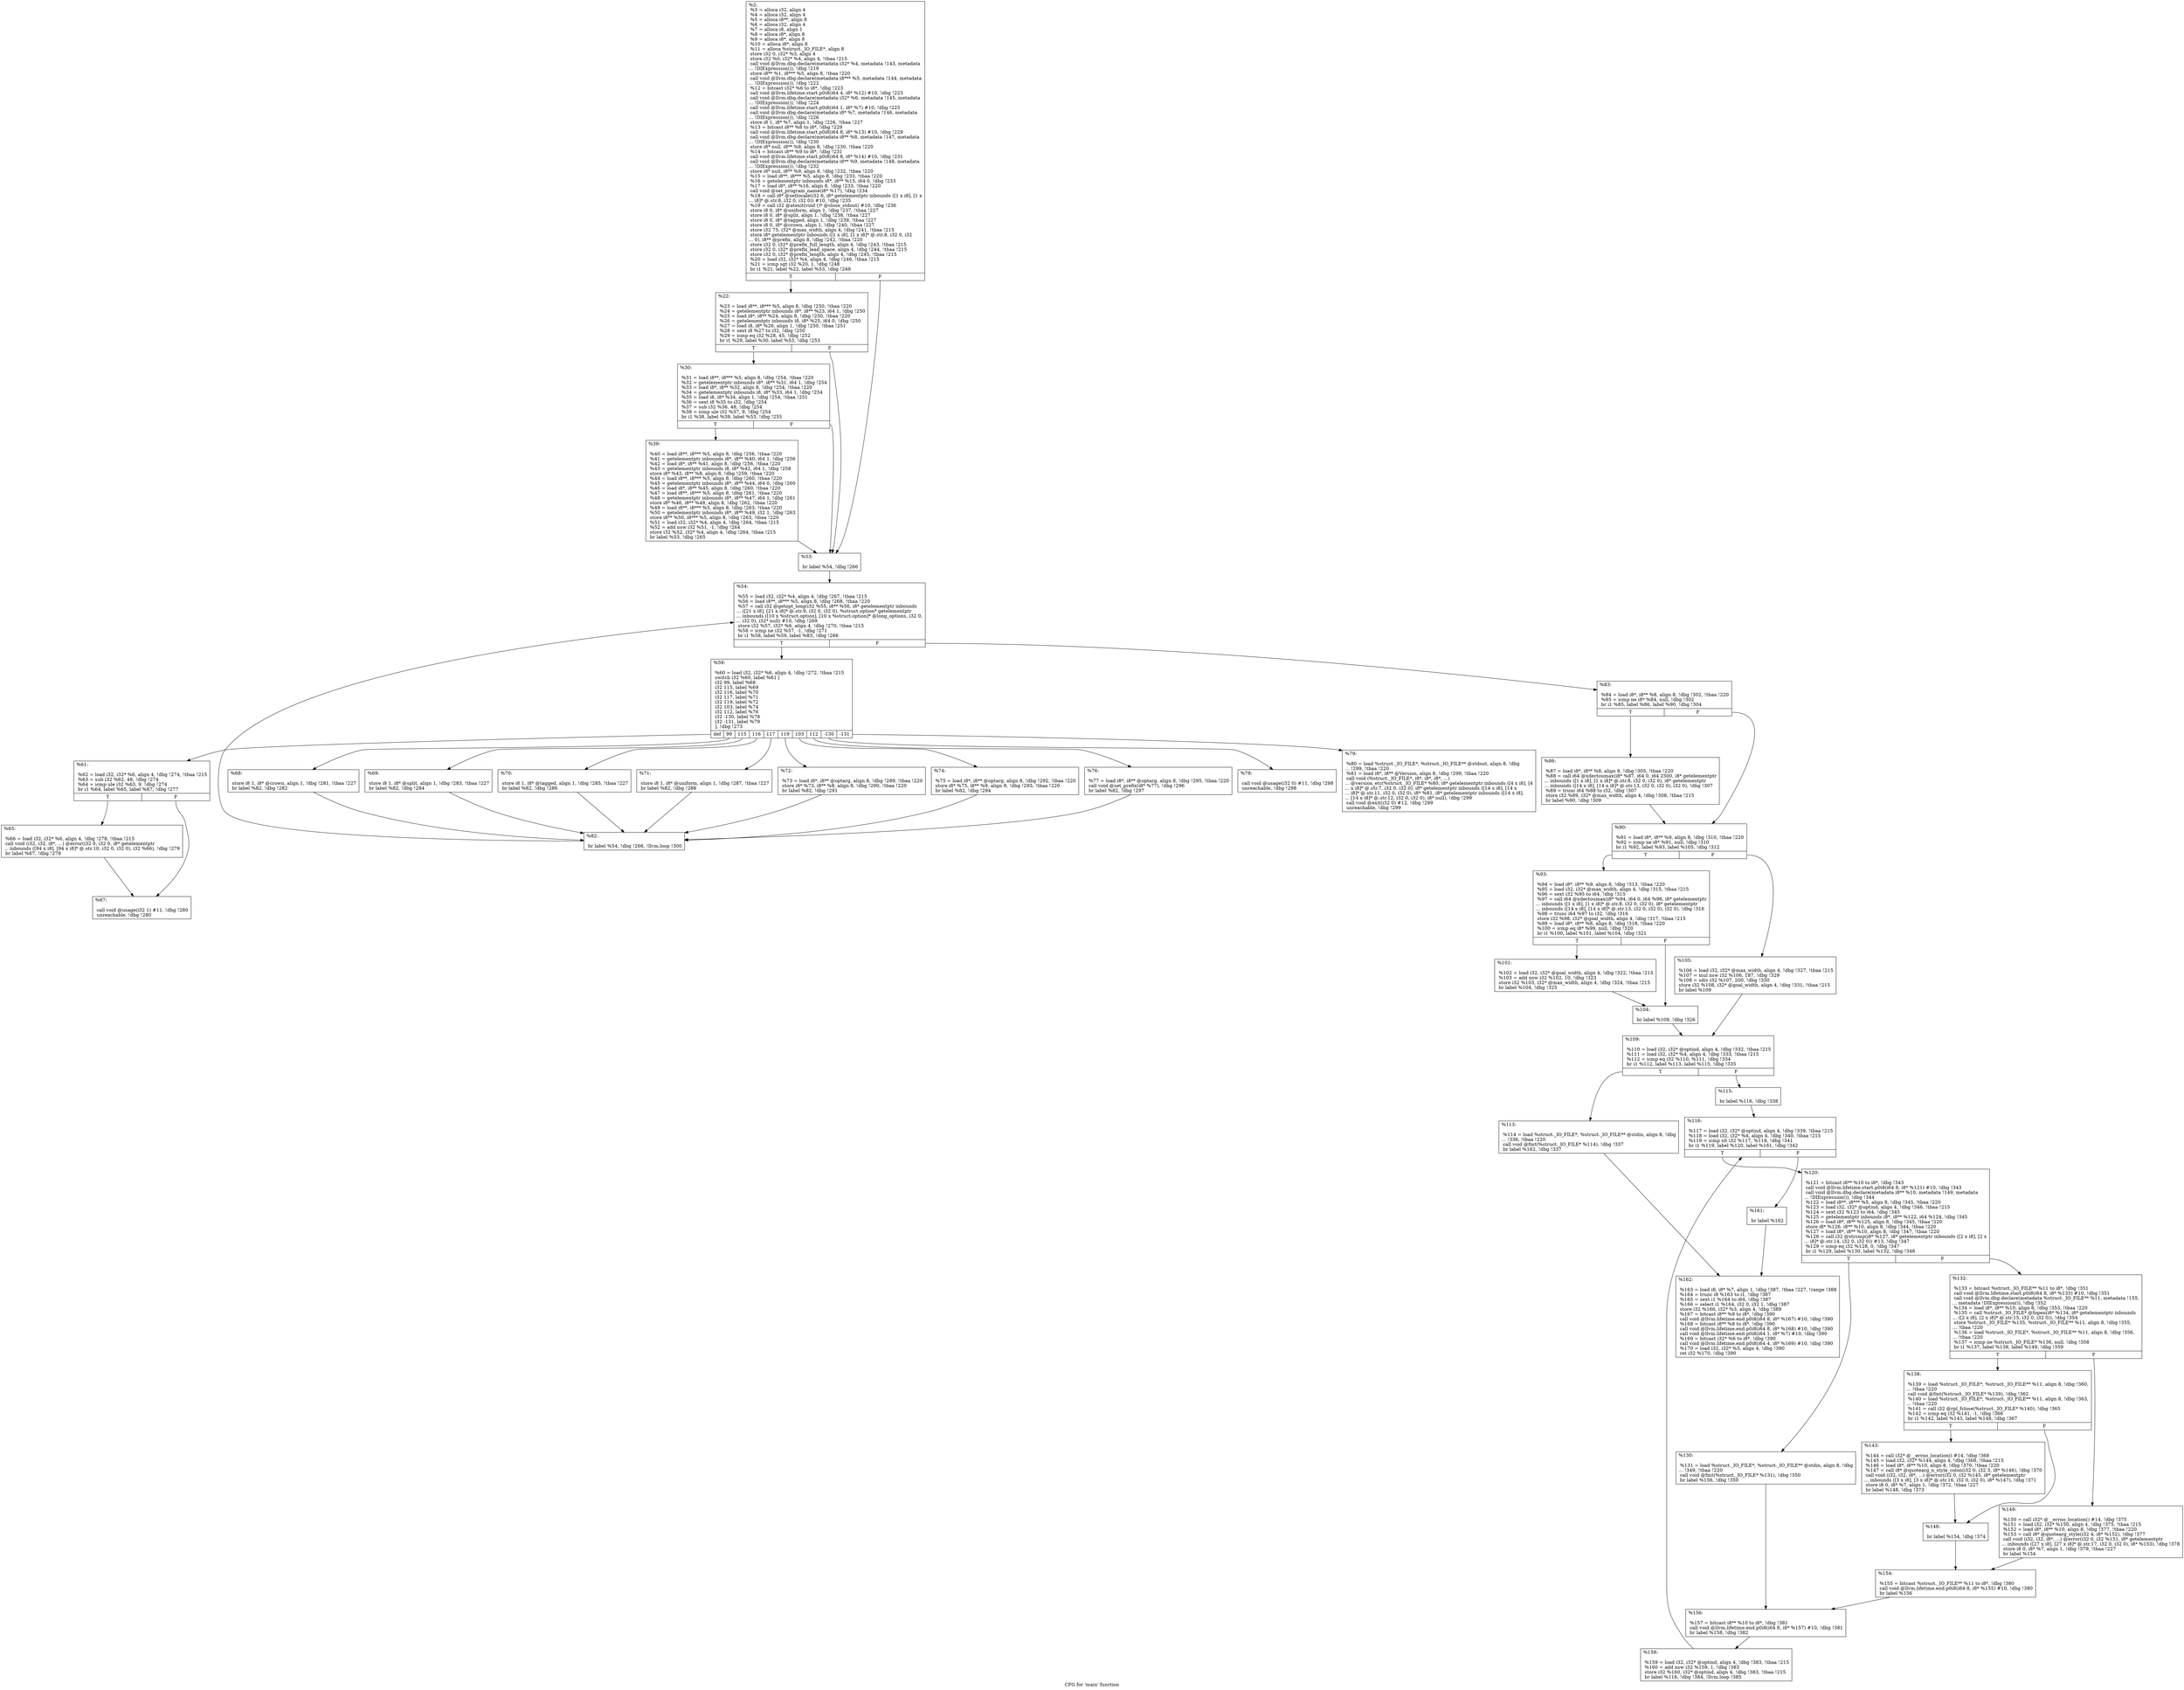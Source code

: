 digraph "CFG for 'main' function" {
	label="CFG for 'main' function";

	Node0xc2cb80 [shape=record,label="{%2:\l  %3 = alloca i32, align 4\l  %4 = alloca i32, align 4\l  %5 = alloca i8**, align 8\l  %6 = alloca i32, align 4\l  %7 = alloca i8, align 1\l  %8 = alloca i8*, align 8\l  %9 = alloca i8*, align 8\l  %10 = alloca i8*, align 8\l  %11 = alloca %struct._IO_FILE*, align 8\l  store i32 0, i32* %3, align 4\l  store i32 %0, i32* %4, align 4, !tbaa !215\l  call void @llvm.dbg.declare(metadata i32* %4, metadata !143, metadata\l... !DIExpression()), !dbg !219\l  store i8** %1, i8*** %5, align 8, !tbaa !220\l  call void @llvm.dbg.declare(metadata i8*** %5, metadata !144, metadata\l... !DIExpression()), !dbg !222\l  %12 = bitcast i32* %6 to i8*, !dbg !223\l  call void @llvm.lifetime.start.p0i8(i64 4, i8* %12) #10, !dbg !223\l  call void @llvm.dbg.declare(metadata i32* %6, metadata !145, metadata\l... !DIExpression()), !dbg !224\l  call void @llvm.lifetime.start.p0i8(i64 1, i8* %7) #10, !dbg !225\l  call void @llvm.dbg.declare(metadata i8* %7, metadata !146, metadata\l... !DIExpression()), !dbg !226\l  store i8 1, i8* %7, align 1, !dbg !226, !tbaa !227\l  %13 = bitcast i8** %8 to i8*, !dbg !229\l  call void @llvm.lifetime.start.p0i8(i64 8, i8* %13) #10, !dbg !229\l  call void @llvm.dbg.declare(metadata i8** %8, metadata !147, metadata\l... !DIExpression()), !dbg !230\l  store i8* null, i8** %8, align 8, !dbg !230, !tbaa !220\l  %14 = bitcast i8** %9 to i8*, !dbg !231\l  call void @llvm.lifetime.start.p0i8(i64 8, i8* %14) #10, !dbg !231\l  call void @llvm.dbg.declare(metadata i8** %9, metadata !148, metadata\l... !DIExpression()), !dbg !232\l  store i8* null, i8** %9, align 8, !dbg !232, !tbaa !220\l  %15 = load i8**, i8*** %5, align 8, !dbg !233, !tbaa !220\l  %16 = getelementptr inbounds i8*, i8** %15, i64 0, !dbg !233\l  %17 = load i8*, i8** %16, align 8, !dbg !233, !tbaa !220\l  call void @set_program_name(i8* %17), !dbg !234\l  %18 = call i8* @setlocale(i32 6, i8* getelementptr inbounds ([1 x i8], [1 x\l... i8]* @.str.8, i32 0, i32 0)) #10, !dbg !235\l  %19 = call i32 @atexit(void ()* @close_stdout) #10, !dbg !236\l  store i8 0, i8* @uniform, align 1, !dbg !237, !tbaa !227\l  store i8 0, i8* @split, align 1, !dbg !238, !tbaa !227\l  store i8 0, i8* @tagged, align 1, !dbg !239, !tbaa !227\l  store i8 0, i8* @crown, align 1, !dbg !240, !tbaa !227\l  store i32 75, i32* @max_width, align 4, !dbg !241, !tbaa !215\l  store i8* getelementptr inbounds ([1 x i8], [1 x i8]* @.str.8, i32 0, i32\l... 0), i8** @prefix, align 8, !dbg !242, !tbaa !220\l  store i32 0, i32* @prefix_full_length, align 4, !dbg !243, !tbaa !215\l  store i32 0, i32* @prefix_lead_space, align 4, !dbg !244, !tbaa !215\l  store i32 0, i32* @prefix_length, align 4, !dbg !245, !tbaa !215\l  %20 = load i32, i32* %4, align 4, !dbg !246, !tbaa !215\l  %21 = icmp sgt i32 %20, 1, !dbg !248\l  br i1 %21, label %22, label %53, !dbg !249\l|{<s0>T|<s1>F}}"];
	Node0xc2cb80:s0 -> Node0xc2cd30;
	Node0xc2cb80:s1 -> Node0xc2ce20;
	Node0xc2cd30 [shape=record,label="{%22:\l\l  %23 = load i8**, i8*** %5, align 8, !dbg !250, !tbaa !220\l  %24 = getelementptr inbounds i8*, i8** %23, i64 1, !dbg !250\l  %25 = load i8*, i8** %24, align 8, !dbg !250, !tbaa !220\l  %26 = getelementptr inbounds i8, i8* %25, i64 0, !dbg !250\l  %27 = load i8, i8* %26, align 1, !dbg !250, !tbaa !251\l  %28 = sext i8 %27 to i32, !dbg !250\l  %29 = icmp eq i32 %28, 45, !dbg !252\l  br i1 %29, label %30, label %53, !dbg !253\l|{<s0>T|<s1>F}}"];
	Node0xc2cd30:s0 -> Node0xc2cd80;
	Node0xc2cd30:s1 -> Node0xc2ce20;
	Node0xc2cd80 [shape=record,label="{%30:\l\l  %31 = load i8**, i8*** %5, align 8, !dbg !254, !tbaa !220\l  %32 = getelementptr inbounds i8*, i8** %31, i64 1, !dbg !254\l  %33 = load i8*, i8** %32, align 8, !dbg !254, !tbaa !220\l  %34 = getelementptr inbounds i8, i8* %33, i64 1, !dbg !254\l  %35 = load i8, i8* %34, align 1, !dbg !254, !tbaa !251\l  %36 = sext i8 %35 to i32, !dbg !254\l  %37 = sub i32 %36, 48, !dbg !254\l  %38 = icmp ule i32 %37, 9, !dbg !254\l  br i1 %38, label %39, label %53, !dbg !255\l|{<s0>T|<s1>F}}"];
	Node0xc2cd80:s0 -> Node0xc2cdd0;
	Node0xc2cd80:s1 -> Node0xc2ce20;
	Node0xc2cdd0 [shape=record,label="{%39:\l\l  %40 = load i8**, i8*** %5, align 8, !dbg !256, !tbaa !220\l  %41 = getelementptr inbounds i8*, i8** %40, i64 1, !dbg !256\l  %42 = load i8*, i8** %41, align 8, !dbg !256, !tbaa !220\l  %43 = getelementptr inbounds i8, i8* %42, i64 1, !dbg !258\l  store i8* %43, i8** %8, align 8, !dbg !259, !tbaa !220\l  %44 = load i8**, i8*** %5, align 8, !dbg !260, !tbaa !220\l  %45 = getelementptr inbounds i8*, i8** %44, i64 0, !dbg !260\l  %46 = load i8*, i8** %45, align 8, !dbg !260, !tbaa !220\l  %47 = load i8**, i8*** %5, align 8, !dbg !261, !tbaa !220\l  %48 = getelementptr inbounds i8*, i8** %47, i64 1, !dbg !261\l  store i8* %46, i8** %48, align 8, !dbg !262, !tbaa !220\l  %49 = load i8**, i8*** %5, align 8, !dbg !263, !tbaa !220\l  %50 = getelementptr inbounds i8*, i8** %49, i32 1, !dbg !263\l  store i8** %50, i8*** %5, align 8, !dbg !263, !tbaa !220\l  %51 = load i32, i32* %4, align 4, !dbg !264, !tbaa !215\l  %52 = add nsw i32 %51, -1, !dbg !264\l  store i32 %52, i32* %4, align 4, !dbg !264, !tbaa !215\l  br label %53, !dbg !265\l}"];
	Node0xc2cdd0 -> Node0xc2ce20;
	Node0xc2ce20 [shape=record,label="{%53:\l\l  br label %54, !dbg !266\l}"];
	Node0xc2ce20 -> Node0xc2ce70;
	Node0xc2ce70 [shape=record,label="{%54:\l\l  %55 = load i32, i32* %4, align 4, !dbg !267, !tbaa !215\l  %56 = load i8**, i8*** %5, align 8, !dbg !268, !tbaa !220\l  %57 = call i32 @getopt_long(i32 %55, i8** %56, i8* getelementptr inbounds\l... ([21 x i8], [21 x i8]* @.str.9, i32 0, i32 0), %struct.option* getelementptr\l... inbounds ([10 x %struct.option], [10 x %struct.option]* @long_options, i32 0,\l... i32 0), i32* null) #10, !dbg !269\l  store i32 %57, i32* %6, align 4, !dbg !270, !tbaa !215\l  %58 = icmp ne i32 %57, -1, !dbg !271\l  br i1 %58, label %59, label %83, !dbg !266\l|{<s0>T|<s1>F}}"];
	Node0xc2ce70:s0 -> Node0xc2cec0;
	Node0xc2ce70:s1 -> Node0xc2d320;
	Node0xc2cec0 [shape=record,label="{%59:\l\l  %60 = load i32, i32* %6, align 4, !dbg !272, !tbaa !215\l  switch i32 %60, label %61 [\l    i32 99, label %68\l    i32 115, label %69\l    i32 116, label %70\l    i32 117, label %71\l    i32 119, label %72\l    i32 103, label %74\l    i32 112, label %76\l    i32 -130, label %78\l    i32 -131, label %79\l  ], !dbg !273\l|{<s0>def|<s1>99|<s2>115|<s3>116|<s4>117|<s5>119|<s6>103|<s7>112|<s8>-130|<s9>-131}}"];
	Node0xc2cec0:s0 -> Node0xc2cf10;
	Node0xc2cec0:s1 -> Node0xc2d000;
	Node0xc2cec0:s2 -> Node0xc2d050;
	Node0xc2cec0:s3 -> Node0xc2d0a0;
	Node0xc2cec0:s4 -> Node0xc2d0f0;
	Node0xc2cec0:s5 -> Node0xc2d140;
	Node0xc2cec0:s6 -> Node0xc2d190;
	Node0xc2cec0:s7 -> Node0xc2d1e0;
	Node0xc2cec0:s8 -> Node0xc2d230;
	Node0xc2cec0:s9 -> Node0xc2d280;
	Node0xc2cf10 [shape=record,label="{%61:\l\l  %62 = load i32, i32* %6, align 4, !dbg !274, !tbaa !215\l  %63 = sub i32 %62, 48, !dbg !274\l  %64 = icmp ule i32 %63, 9, !dbg !274\l  br i1 %64, label %65, label %67, !dbg !277\l|{<s0>T|<s1>F}}"];
	Node0xc2cf10:s0 -> Node0xc2cf60;
	Node0xc2cf10:s1 -> Node0xc2cfb0;
	Node0xc2cf60 [shape=record,label="{%65:\l\l  %66 = load i32, i32* %6, align 4, !dbg !278, !tbaa !215\l  call void (i32, i32, i8*, ...) @error(i32 0, i32 0, i8* getelementptr\l... inbounds ([94 x i8], [94 x i8]* @.str.10, i32 0, i32 0), i32 %66), !dbg !279\l  br label %67, !dbg !279\l}"];
	Node0xc2cf60 -> Node0xc2cfb0;
	Node0xc2cfb0 [shape=record,label="{%67:\l\l  call void @usage(i32 1) #11, !dbg !280\l  unreachable, !dbg !280\l}"];
	Node0xc2d000 [shape=record,label="{%68:\l\l  store i8 1, i8* @crown, align 1, !dbg !281, !tbaa !227\l  br label %82, !dbg !282\l}"];
	Node0xc2d000 -> Node0xc2d2d0;
	Node0xc2d050 [shape=record,label="{%69:\l\l  store i8 1, i8* @split, align 1, !dbg !283, !tbaa !227\l  br label %82, !dbg !284\l}"];
	Node0xc2d050 -> Node0xc2d2d0;
	Node0xc2d0a0 [shape=record,label="{%70:\l\l  store i8 1, i8* @tagged, align 1, !dbg !285, !tbaa !227\l  br label %82, !dbg !286\l}"];
	Node0xc2d0a0 -> Node0xc2d2d0;
	Node0xc2d0f0 [shape=record,label="{%71:\l\l  store i8 1, i8* @uniform, align 1, !dbg !287, !tbaa !227\l  br label %82, !dbg !288\l}"];
	Node0xc2d0f0 -> Node0xc2d2d0;
	Node0xc2d140 [shape=record,label="{%72:\l\l  %73 = load i8*, i8** @optarg, align 8, !dbg !289, !tbaa !220\l  store i8* %73, i8** %8, align 8, !dbg !290, !tbaa !220\l  br label %82, !dbg !291\l}"];
	Node0xc2d140 -> Node0xc2d2d0;
	Node0xc2d190 [shape=record,label="{%74:\l\l  %75 = load i8*, i8** @optarg, align 8, !dbg !292, !tbaa !220\l  store i8* %75, i8** %9, align 8, !dbg !293, !tbaa !220\l  br label %82, !dbg !294\l}"];
	Node0xc2d190 -> Node0xc2d2d0;
	Node0xc2d1e0 [shape=record,label="{%76:\l\l  %77 = load i8*, i8** @optarg, align 8, !dbg !295, !tbaa !220\l  call void @set_prefix(i8* %77), !dbg !296\l  br label %82, !dbg !297\l}"];
	Node0xc2d1e0 -> Node0xc2d2d0;
	Node0xc2d230 [shape=record,label="{%78:\l\l  call void @usage(i32 0) #11, !dbg !298\l  unreachable, !dbg !298\l}"];
	Node0xc2d280 [shape=record,label="{%79:\l\l  %80 = load %struct._IO_FILE*, %struct._IO_FILE** @stdout, align 8, !dbg\l... !299, !tbaa !220\l  %81 = load i8*, i8** @Version, align 8, !dbg !299, !tbaa !220\l  call void (%struct._IO_FILE*, i8*, i8*, i8*, ...)\l... @version_etc(%struct._IO_FILE* %80, i8* getelementptr inbounds ([4 x i8], [4\l... x i8]* @.str.7, i32 0, i32 0), i8* getelementptr inbounds ([14 x i8], [14 x\l... i8]* @.str.11, i32 0, i32 0), i8* %81, i8* getelementptr inbounds ([14 x i8],\l... [14 x i8]* @.str.12, i32 0, i32 0), i8* null), !dbg !299\l  call void @exit(i32 0) #12, !dbg !299\l  unreachable, !dbg !299\l}"];
	Node0xc2d2d0 [shape=record,label="{%82:\l\l  br label %54, !dbg !266, !llvm.loop !300\l}"];
	Node0xc2d2d0 -> Node0xc2ce70;
	Node0xc2d320 [shape=record,label="{%83:\l\l  %84 = load i8*, i8** %8, align 8, !dbg !302, !tbaa !220\l  %85 = icmp ne i8* %84, null, !dbg !302\l  br i1 %85, label %86, label %90, !dbg !304\l|{<s0>T|<s1>F}}"];
	Node0xc2d320:s0 -> Node0xc2d370;
	Node0xc2d320:s1 -> Node0xc2d3c0;
	Node0xc2d370 [shape=record,label="{%86:\l\l  %87 = load i8*, i8** %8, align 8, !dbg !305, !tbaa !220\l  %88 = call i64 @xdectoumax(i8* %87, i64 0, i64 2500, i8* getelementptr\l... inbounds ([1 x i8], [1 x i8]* @.str.8, i32 0, i32 0), i8* getelementptr\l... inbounds ([14 x i8], [14 x i8]* @.str.13, i32 0, i32 0), i32 0), !dbg !307\l  %89 = trunc i64 %88 to i32, !dbg !307\l  store i32 %89, i32* @max_width, align 4, !dbg !308, !tbaa !215\l  br label %90, !dbg !309\l}"];
	Node0xc2d370 -> Node0xc2d3c0;
	Node0xc2d3c0 [shape=record,label="{%90:\l\l  %91 = load i8*, i8** %9, align 8, !dbg !310, !tbaa !220\l  %92 = icmp ne i8* %91, null, !dbg !310\l  br i1 %92, label %93, label %105, !dbg !312\l|{<s0>T|<s1>F}}"];
	Node0xc2d3c0:s0 -> Node0xc2d410;
	Node0xc2d3c0:s1 -> Node0xc2d500;
	Node0xc2d410 [shape=record,label="{%93:\l\l  %94 = load i8*, i8** %9, align 8, !dbg !313, !tbaa !220\l  %95 = load i32, i32* @max_width, align 4, !dbg !315, !tbaa !215\l  %96 = sext i32 %95 to i64, !dbg !315\l  %97 = call i64 @xdectoumax(i8* %94, i64 0, i64 %96, i8* getelementptr\l... inbounds ([1 x i8], [1 x i8]* @.str.8, i32 0, i32 0), i8* getelementptr\l... inbounds ([14 x i8], [14 x i8]* @.str.13, i32 0, i32 0), i32 0), !dbg !316\l  %98 = trunc i64 %97 to i32, !dbg !316\l  store i32 %98, i32* @goal_width, align 4, !dbg !317, !tbaa !215\l  %99 = load i8*, i8** %8, align 8, !dbg !318, !tbaa !220\l  %100 = icmp eq i8* %99, null, !dbg !320\l  br i1 %100, label %101, label %104, !dbg !321\l|{<s0>T|<s1>F}}"];
	Node0xc2d410:s0 -> Node0xc2d460;
	Node0xc2d410:s1 -> Node0xc2d4b0;
	Node0xc2d460 [shape=record,label="{%101:\l\l  %102 = load i32, i32* @goal_width, align 4, !dbg !322, !tbaa !215\l  %103 = add nsw i32 %102, 10, !dbg !323\l  store i32 %103, i32* @max_width, align 4, !dbg !324, !tbaa !215\l  br label %104, !dbg !325\l}"];
	Node0xc2d460 -> Node0xc2d4b0;
	Node0xc2d4b0 [shape=record,label="{%104:\l\l  br label %109, !dbg !326\l}"];
	Node0xc2d4b0 -> Node0xc2d550;
	Node0xc2d500 [shape=record,label="{%105:\l\l  %106 = load i32, i32* @max_width, align 4, !dbg !327, !tbaa !215\l  %107 = mul nsw i32 %106, 187, !dbg !329\l  %108 = sdiv i32 %107, 200, !dbg !330\l  store i32 %108, i32* @goal_width, align 4, !dbg !331, !tbaa !215\l  br label %109\l}"];
	Node0xc2d500 -> Node0xc2d550;
	Node0xc2d550 [shape=record,label="{%109:\l\l  %110 = load i32, i32* @optind, align 4, !dbg !332, !tbaa !215\l  %111 = load i32, i32* %4, align 4, !dbg !333, !tbaa !215\l  %112 = icmp eq i32 %110, %111, !dbg !334\l  br i1 %112, label %113, label %115, !dbg !335\l|{<s0>T|<s1>F}}"];
	Node0xc2d550:s0 -> Node0xc2d5a0;
	Node0xc2d550:s1 -> Node0xc2d5f0;
	Node0xc2d5a0 [shape=record,label="{%113:\l\l  %114 = load %struct._IO_FILE*, %struct._IO_FILE** @stdin, align 8, !dbg\l... !336, !tbaa !220\l  call void @fmt(%struct._IO_FILE* %114), !dbg !337\l  br label %162, !dbg !337\l}"];
	Node0xc2d5a0 -> Node0xc2da00;
	Node0xc2d5f0 [shape=record,label="{%115:\l\l  br label %116, !dbg !338\l}"];
	Node0xc2d5f0 -> Node0xc2d640;
	Node0xc2d640 [shape=record,label="{%116:\l\l  %117 = load i32, i32* @optind, align 4, !dbg !339, !tbaa !215\l  %118 = load i32, i32* %4, align 4, !dbg !340, !tbaa !215\l  %119 = icmp slt i32 %117, %118, !dbg !341\l  br i1 %119, label %120, label %161, !dbg !342\l|{<s0>T|<s1>F}}"];
	Node0xc2d640:s0 -> Node0xc2d690;
	Node0xc2d640:s1 -> Node0xc2d9b0;
	Node0xc2d690 [shape=record,label="{%120:\l\l  %121 = bitcast i8** %10 to i8*, !dbg !343\l  call void @llvm.lifetime.start.p0i8(i64 8, i8* %121) #10, !dbg !343\l  call void @llvm.dbg.declare(metadata i8** %10, metadata !149, metadata\l... !DIExpression()), !dbg !344\l  %122 = load i8**, i8*** %5, align 8, !dbg !345, !tbaa !220\l  %123 = load i32, i32* @optind, align 4, !dbg !346, !tbaa !215\l  %124 = sext i32 %123 to i64, !dbg !345\l  %125 = getelementptr inbounds i8*, i8** %122, i64 %124, !dbg !345\l  %126 = load i8*, i8** %125, align 8, !dbg !345, !tbaa !220\l  store i8* %126, i8** %10, align 8, !dbg !344, !tbaa !220\l  %127 = load i8*, i8** %10, align 8, !dbg !347, !tbaa !220\l  %128 = call i32 @strcmp(i8* %127, i8* getelementptr inbounds ([2 x i8], [2 x\l... i8]* @.str.14, i32 0, i32 0)) #13, !dbg !347\l  %129 = icmp eq i32 %128, 0, !dbg !347\l  br i1 %129, label %130, label %132, !dbg !348\l|{<s0>T|<s1>F}}"];
	Node0xc2d690:s0 -> Node0xc2d6e0;
	Node0xc2d690:s1 -> Node0xc2d730;
	Node0xc2d6e0 [shape=record,label="{%130:\l\l  %131 = load %struct._IO_FILE*, %struct._IO_FILE** @stdin, align 8, !dbg\l... !349, !tbaa !220\l  call void @fmt(%struct._IO_FILE* %131), !dbg !350\l  br label %156, !dbg !350\l}"];
	Node0xc2d6e0 -> Node0xc2d910;
	Node0xc2d730 [shape=record,label="{%132:\l\l  %133 = bitcast %struct._IO_FILE** %11 to i8*, !dbg !351\l  call void @llvm.lifetime.start.p0i8(i64 8, i8* %133) #10, !dbg !351\l  call void @llvm.dbg.declare(metadata %struct._IO_FILE** %11, metadata !155,\l... metadata !DIExpression()), !dbg !352\l  %134 = load i8*, i8** %10, align 8, !dbg !353, !tbaa !220\l  %135 = call %struct._IO_FILE* @fopen(i8* %134, i8* getelementptr inbounds\l... ([2 x i8], [2 x i8]* @.str.15, i32 0, i32 0)), !dbg !354\l  store %struct._IO_FILE* %135, %struct._IO_FILE** %11, align 8, !dbg !355,\l... !tbaa !220\l  %136 = load %struct._IO_FILE*, %struct._IO_FILE** %11, align 8, !dbg !356,\l... !tbaa !220\l  %137 = icmp ne %struct._IO_FILE* %136, null, !dbg !358\l  br i1 %137, label %138, label %149, !dbg !359\l|{<s0>T|<s1>F}}"];
	Node0xc2d730:s0 -> Node0xc2d780;
	Node0xc2d730:s1 -> Node0xc2d870;
	Node0xc2d780 [shape=record,label="{%138:\l\l  %139 = load %struct._IO_FILE*, %struct._IO_FILE** %11, align 8, !dbg !360,\l... !tbaa !220\l  call void @fmt(%struct._IO_FILE* %139), !dbg !362\l  %140 = load %struct._IO_FILE*, %struct._IO_FILE** %11, align 8, !dbg !363,\l... !tbaa !220\l  %141 = call i32 @rpl_fclose(%struct._IO_FILE* %140), !dbg !365\l  %142 = icmp eq i32 %141, -1, !dbg !366\l  br i1 %142, label %143, label %148, !dbg !367\l|{<s0>T|<s1>F}}"];
	Node0xc2d780:s0 -> Node0xc2d7d0;
	Node0xc2d780:s1 -> Node0xc2d820;
	Node0xc2d7d0 [shape=record,label="{%143:\l\l  %144 = call i32* @__errno_location() #14, !dbg !368\l  %145 = load i32, i32* %144, align 4, !dbg !368, !tbaa !215\l  %146 = load i8*, i8** %10, align 8, !dbg !370, !tbaa !220\l  %147 = call i8* @quotearg_n_style_colon(i32 0, i32 3, i8* %146), !dbg !370\l  call void (i32, i32, i8*, ...) @error(i32 0, i32 %145, i8* getelementptr\l... inbounds ([3 x i8], [3 x i8]* @.str.16, i32 0, i32 0), i8* %147), !dbg !371\l  store i8 0, i8* %7, align 1, !dbg !372, !tbaa !227\l  br label %148, !dbg !373\l}"];
	Node0xc2d7d0 -> Node0xc2d820;
	Node0xc2d820 [shape=record,label="{%148:\l\l  br label %154, !dbg !374\l}"];
	Node0xc2d820 -> Node0xc2d8c0;
	Node0xc2d870 [shape=record,label="{%149:\l\l  %150 = call i32* @__errno_location() #14, !dbg !375\l  %151 = load i32, i32* %150, align 4, !dbg !375, !tbaa !215\l  %152 = load i8*, i8** %10, align 8, !dbg !377, !tbaa !220\l  %153 = call i8* @quotearg_style(i32 4, i8* %152), !dbg !377\l  call void (i32, i32, i8*, ...) @error(i32 0, i32 %151, i8* getelementptr\l... inbounds ([27 x i8], [27 x i8]* @.str.17, i32 0, i32 0), i8* %153), !dbg !378\l  store i8 0, i8* %7, align 1, !dbg !379, !tbaa !227\l  br label %154\l}"];
	Node0xc2d870 -> Node0xc2d8c0;
	Node0xc2d8c0 [shape=record,label="{%154:\l\l  %155 = bitcast %struct._IO_FILE** %11 to i8*, !dbg !380\l  call void @llvm.lifetime.end.p0i8(i64 8, i8* %155) #10, !dbg !380\l  br label %156\l}"];
	Node0xc2d8c0 -> Node0xc2d910;
	Node0xc2d910 [shape=record,label="{%156:\l\l  %157 = bitcast i8** %10 to i8*, !dbg !381\l  call void @llvm.lifetime.end.p0i8(i64 8, i8* %157) #10, !dbg !381\l  br label %158, !dbg !382\l}"];
	Node0xc2d910 -> Node0xc2d960;
	Node0xc2d960 [shape=record,label="{%158:\l\l  %159 = load i32, i32* @optind, align 4, !dbg !383, !tbaa !215\l  %160 = add nsw i32 %159, 1, !dbg !383\l  store i32 %160, i32* @optind, align 4, !dbg !383, !tbaa !215\l  br label %116, !dbg !384, !llvm.loop !385\l}"];
	Node0xc2d960 -> Node0xc2d640;
	Node0xc2d9b0 [shape=record,label="{%161:\l\l  br label %162\l}"];
	Node0xc2d9b0 -> Node0xc2da00;
	Node0xc2da00 [shape=record,label="{%162:\l\l  %163 = load i8, i8* %7, align 1, !dbg !387, !tbaa !227, !range !388\l  %164 = trunc i8 %163 to i1, !dbg !387\l  %165 = zext i1 %164 to i64, !dbg !387\l  %166 = select i1 %164, i32 0, i32 1, !dbg !387\l  store i32 %166, i32* %3, align 4, !dbg !389\l  %167 = bitcast i8** %9 to i8*, !dbg !390\l  call void @llvm.lifetime.end.p0i8(i64 8, i8* %167) #10, !dbg !390\l  %168 = bitcast i8** %8 to i8*, !dbg !390\l  call void @llvm.lifetime.end.p0i8(i64 8, i8* %168) #10, !dbg !390\l  call void @llvm.lifetime.end.p0i8(i64 1, i8* %7) #10, !dbg !390\l  %169 = bitcast i32* %6 to i8*, !dbg !390\l  call void @llvm.lifetime.end.p0i8(i64 4, i8* %169) #10, !dbg !390\l  %170 = load i32, i32* %3, align 4, !dbg !390\l  ret i32 %170, !dbg !390\l}"];
}
